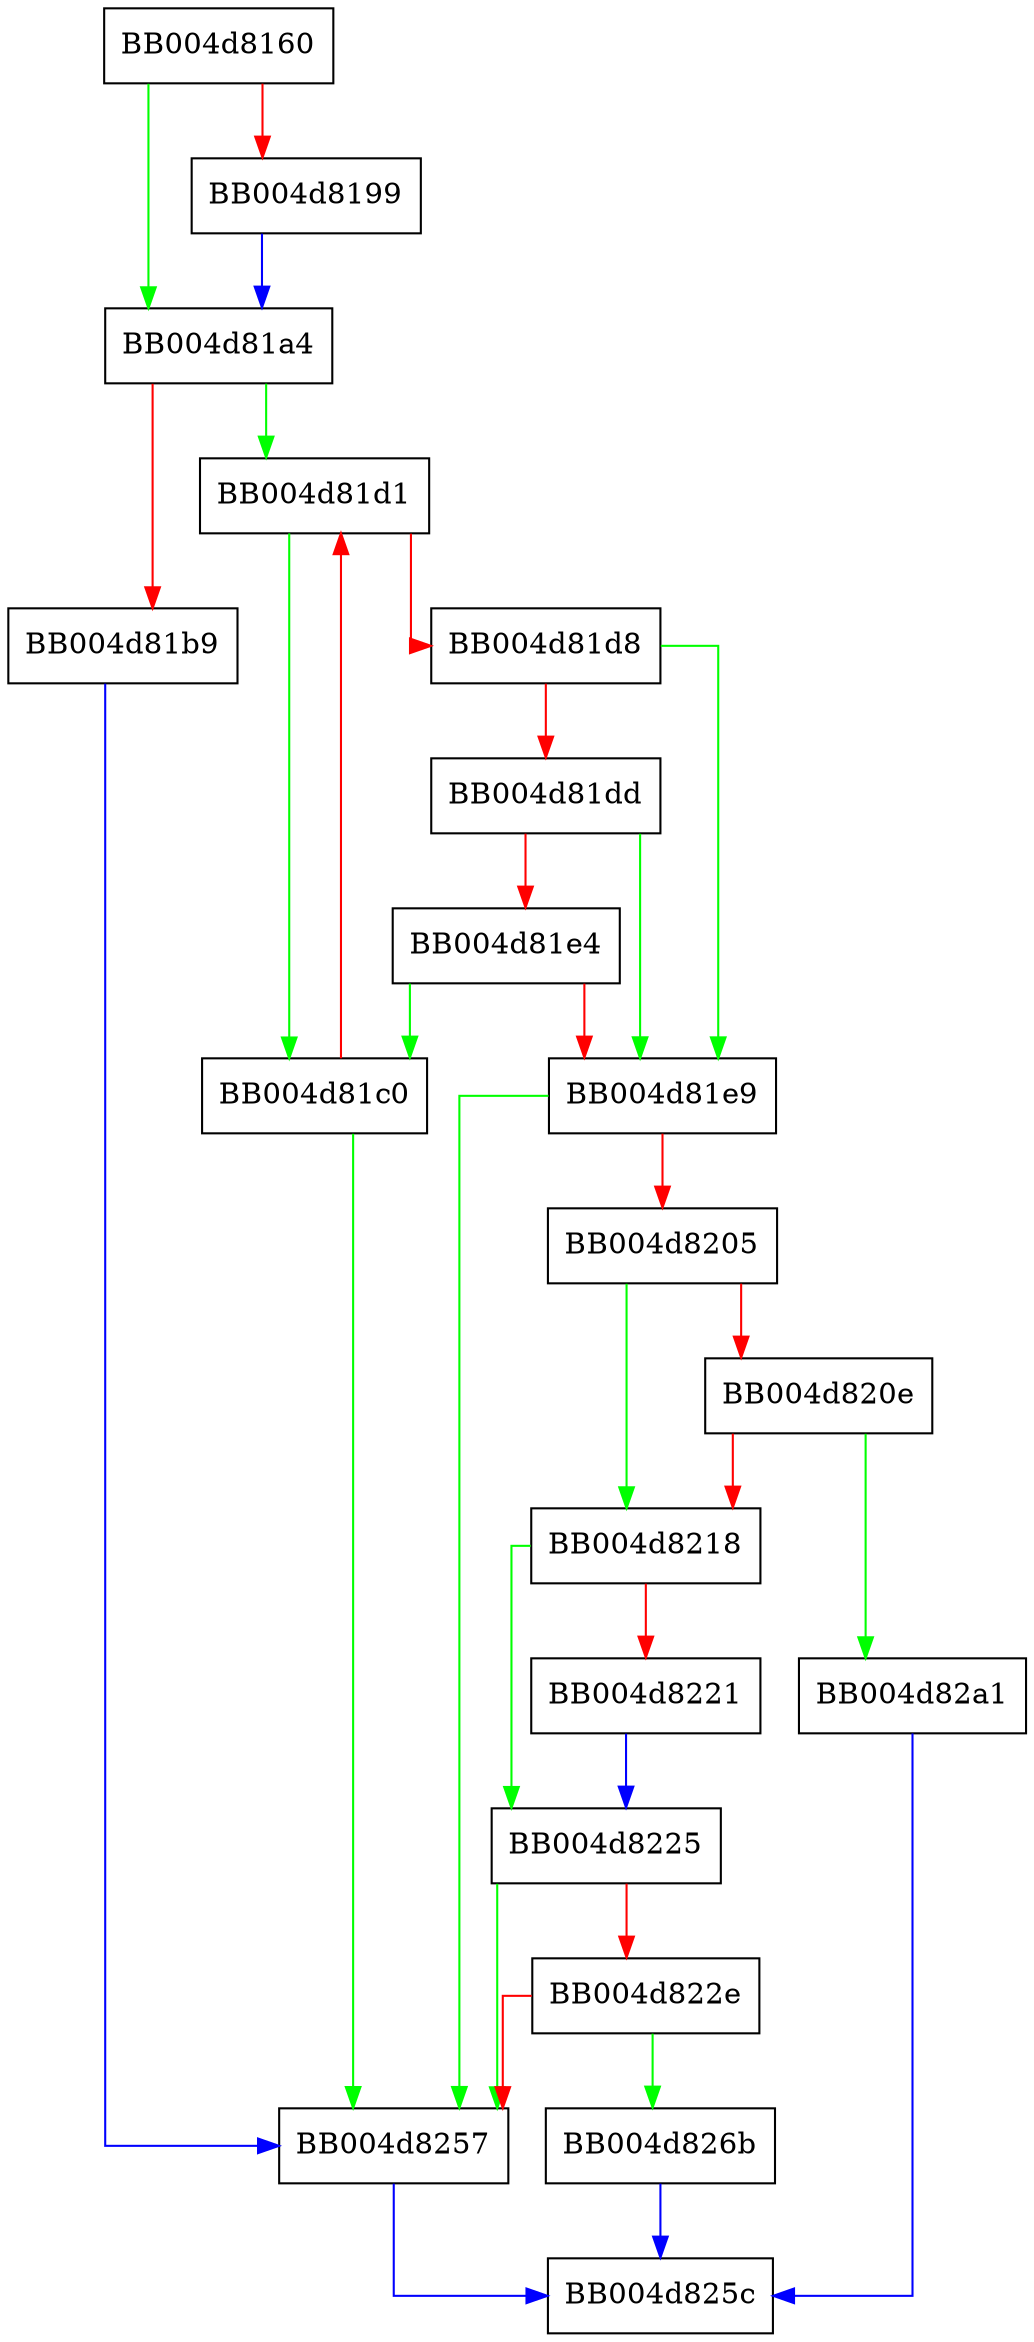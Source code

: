 digraph custom_ext_parse {
  node [shape="box"];
  graph [splines=ortho];
  BB004d8160 -> BB004d81a4 [color="green"];
  BB004d8160 -> BB004d8199 [color="red"];
  BB004d8199 -> BB004d81a4 [color="blue"];
  BB004d81a4 -> BB004d81d1 [color="green"];
  BB004d81a4 -> BB004d81b9 [color="red"];
  BB004d81b9 -> BB004d8257 [color="blue"];
  BB004d81c0 -> BB004d8257 [color="green"];
  BB004d81c0 -> BB004d81d1 [color="red"];
  BB004d81d1 -> BB004d81c0 [color="green"];
  BB004d81d1 -> BB004d81d8 [color="red"];
  BB004d81d8 -> BB004d81e9 [color="green"];
  BB004d81d8 -> BB004d81dd [color="red"];
  BB004d81dd -> BB004d81e9 [color="green"];
  BB004d81dd -> BB004d81e4 [color="red"];
  BB004d81e4 -> BB004d81c0 [color="green"];
  BB004d81e4 -> BB004d81e9 [color="red"];
  BB004d81e9 -> BB004d8257 [color="green"];
  BB004d81e9 -> BB004d8205 [color="red"];
  BB004d8205 -> BB004d8218 [color="green"];
  BB004d8205 -> BB004d820e [color="red"];
  BB004d820e -> BB004d82a1 [color="green"];
  BB004d820e -> BB004d8218 [color="red"];
  BB004d8218 -> BB004d8225 [color="green"];
  BB004d8218 -> BB004d8221 [color="red"];
  BB004d8221 -> BB004d8225 [color="blue"];
  BB004d8225 -> BB004d8257 [color="green"];
  BB004d8225 -> BB004d822e [color="red"];
  BB004d822e -> BB004d826b [color="green"];
  BB004d822e -> BB004d8257 [color="red"];
  BB004d8257 -> BB004d825c [color="blue"];
  BB004d826b -> BB004d825c [color="blue"];
  BB004d82a1 -> BB004d825c [color="blue"];
}